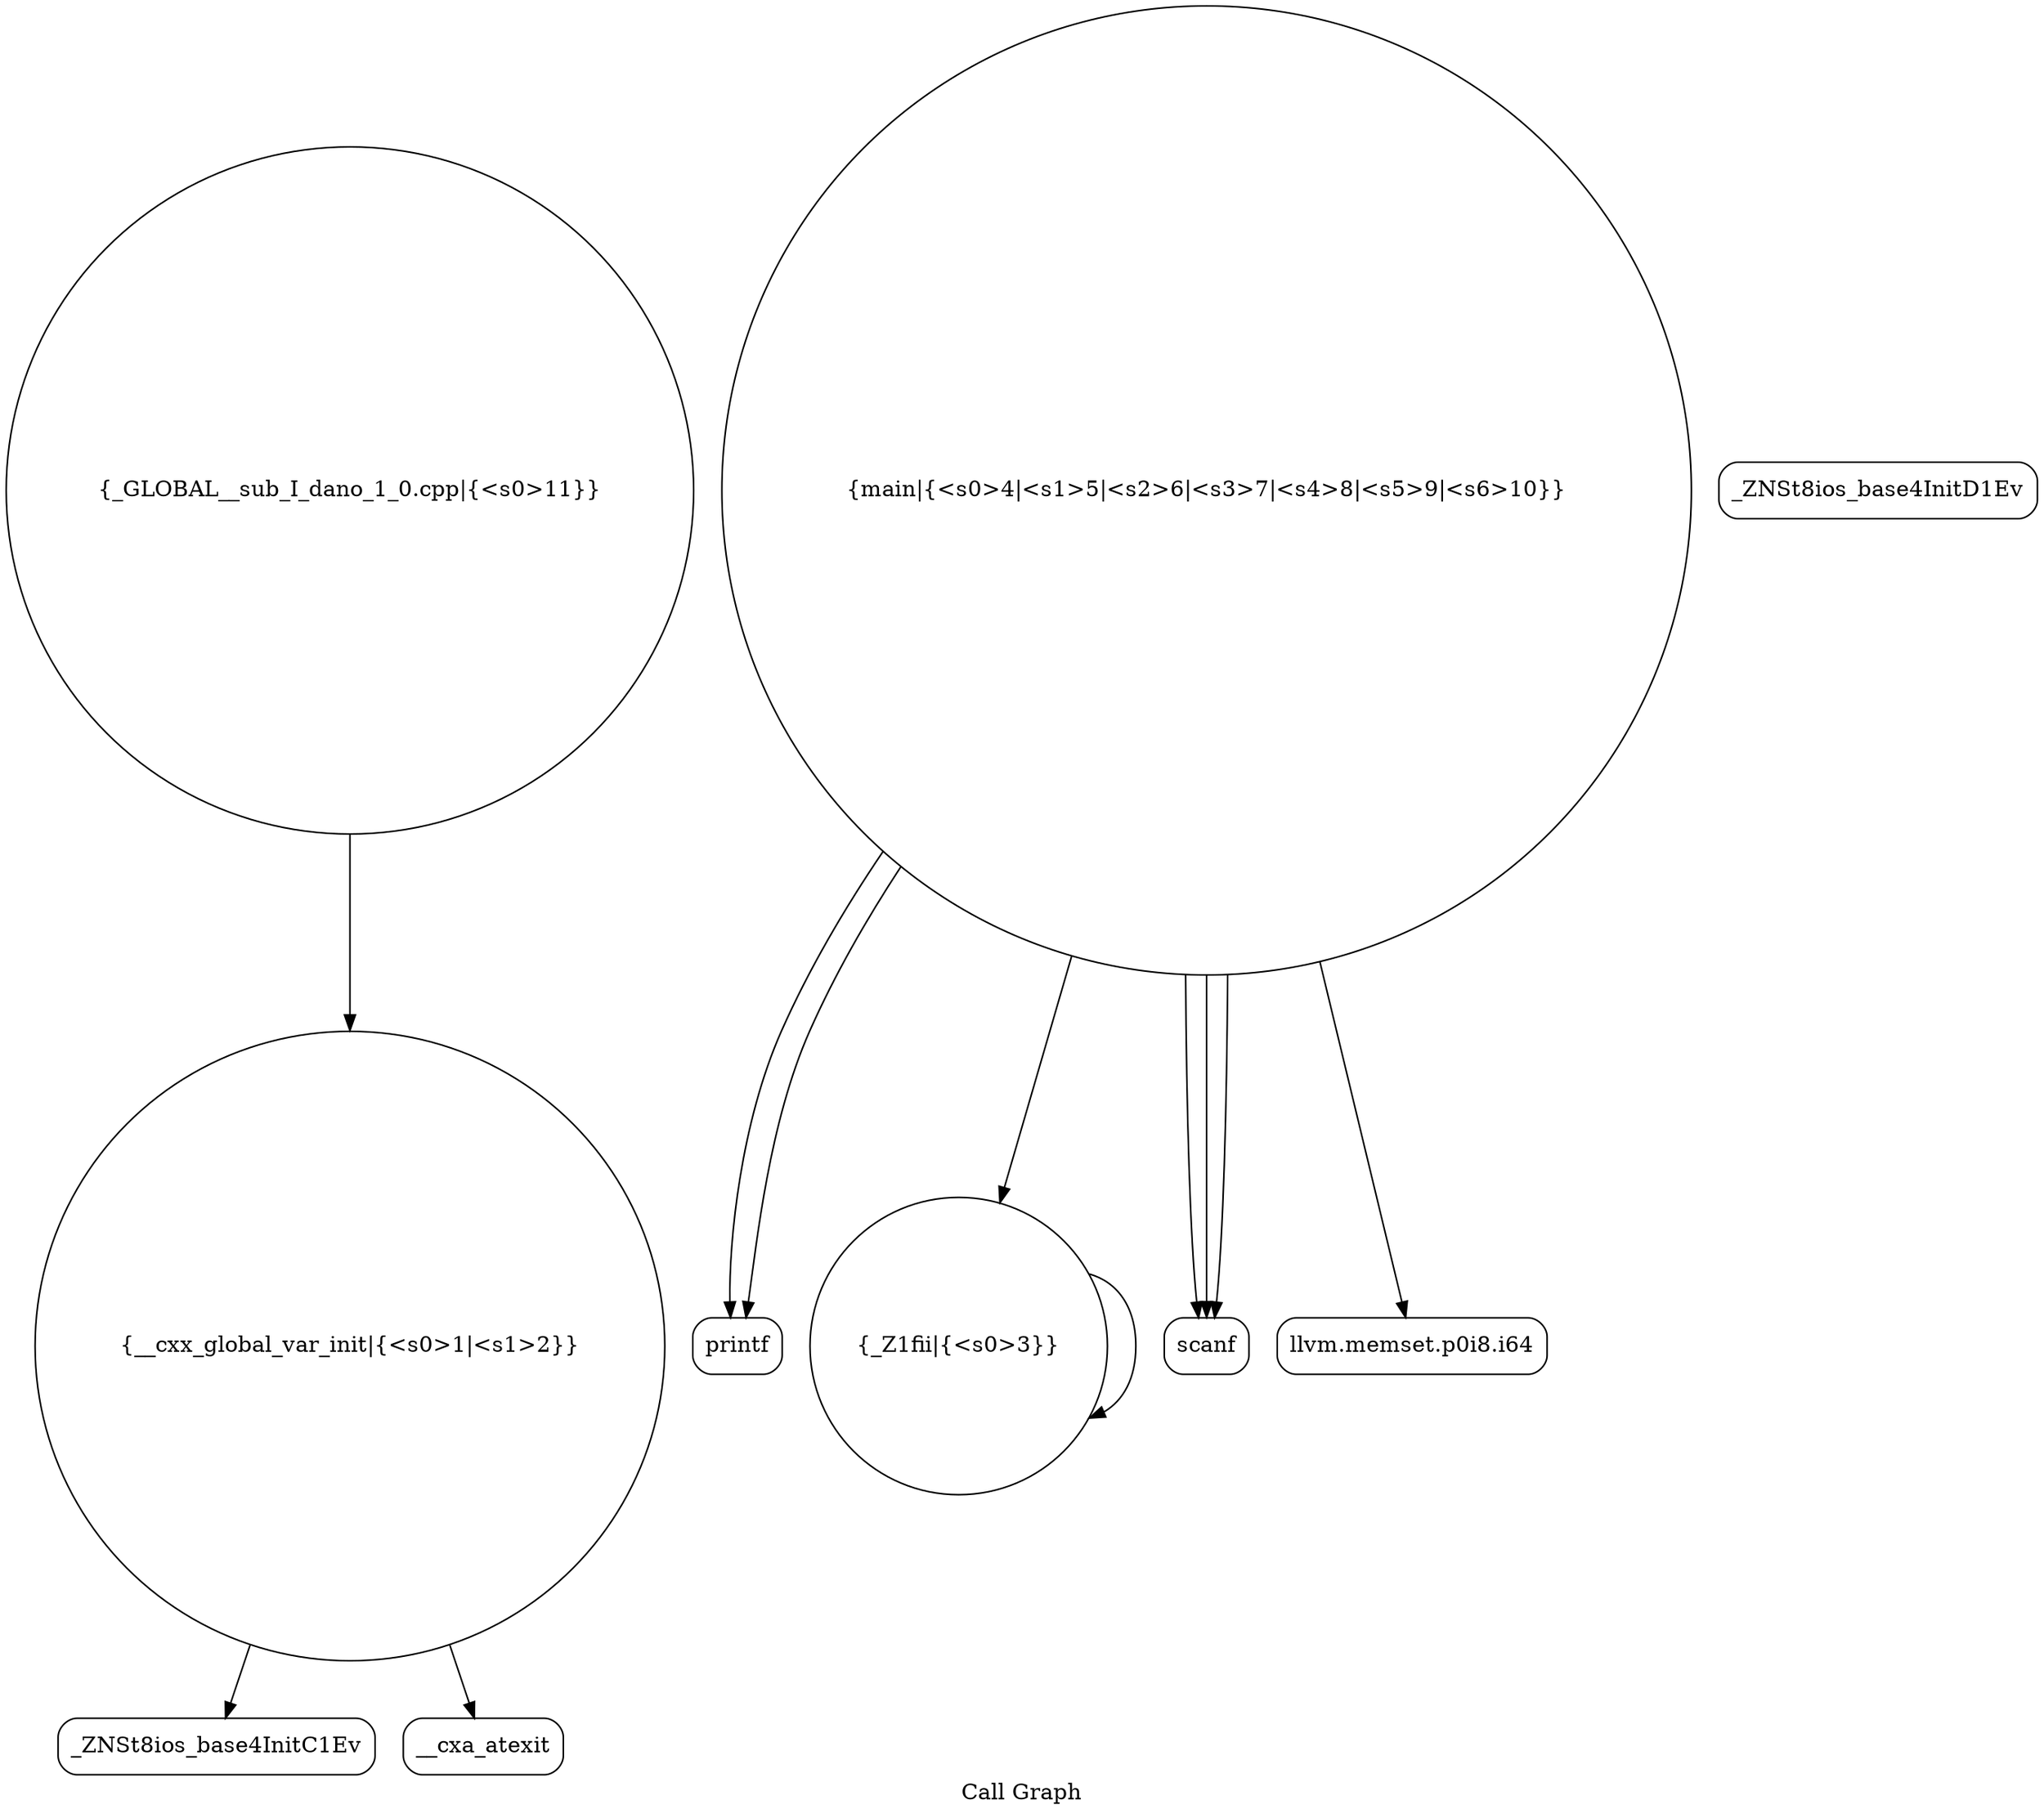 digraph "Call Graph" {
	label="Call Graph";

	Node0x55a5cc4f0c50 [shape=record,shape=circle,label="{__cxx_global_var_init|{<s0>1|<s1>2}}"];
	Node0x55a5cc4f0c50:s0 -> Node0x55a5cc4f10e0[color=black];
	Node0x55a5cc4f0c50:s1 -> Node0x55a5cc4f11e0[color=black];
	Node0x55a5cc4f13e0 [shape=record,shape=Mrecord,label="{printf}"];
	Node0x55a5cc4f1160 [shape=record,shape=Mrecord,label="{_ZNSt8ios_base4InitD1Ev}"];
	Node0x55a5cc4f14e0 [shape=record,shape=circle,label="{_GLOBAL__sub_I_dano_1_0.cpp|{<s0>11}}"];
	Node0x55a5cc4f14e0:s0 -> Node0x55a5cc4f0c50[color=black];
	Node0x55a5cc4f1260 [shape=record,shape=circle,label="{_Z1fii|{<s0>3}}"];
	Node0x55a5cc4f1260:s0 -> Node0x55a5cc4f1260[color=black];
	Node0x55a5cc4f1360 [shape=record,shape=Mrecord,label="{scanf}"];
	Node0x55a5cc4f10e0 [shape=record,shape=Mrecord,label="{_ZNSt8ios_base4InitC1Ev}"];
	Node0x55a5cc4f1460 [shape=record,shape=Mrecord,label="{llvm.memset.p0i8.i64}"];
	Node0x55a5cc4f11e0 [shape=record,shape=Mrecord,label="{__cxa_atexit}"];
	Node0x55a5cc4f12e0 [shape=record,shape=circle,label="{main|{<s0>4|<s1>5|<s2>6|<s3>7|<s4>8|<s5>9|<s6>10}}"];
	Node0x55a5cc4f12e0:s0 -> Node0x55a5cc4f1360[color=black];
	Node0x55a5cc4f12e0:s1 -> Node0x55a5cc4f13e0[color=black];
	Node0x55a5cc4f12e0:s2 -> Node0x55a5cc4f1360[color=black];
	Node0x55a5cc4f12e0:s3 -> Node0x55a5cc4f1360[color=black];
	Node0x55a5cc4f12e0:s4 -> Node0x55a5cc4f1460[color=black];
	Node0x55a5cc4f12e0:s5 -> Node0x55a5cc4f1260[color=black];
	Node0x55a5cc4f12e0:s6 -> Node0x55a5cc4f13e0[color=black];
}
